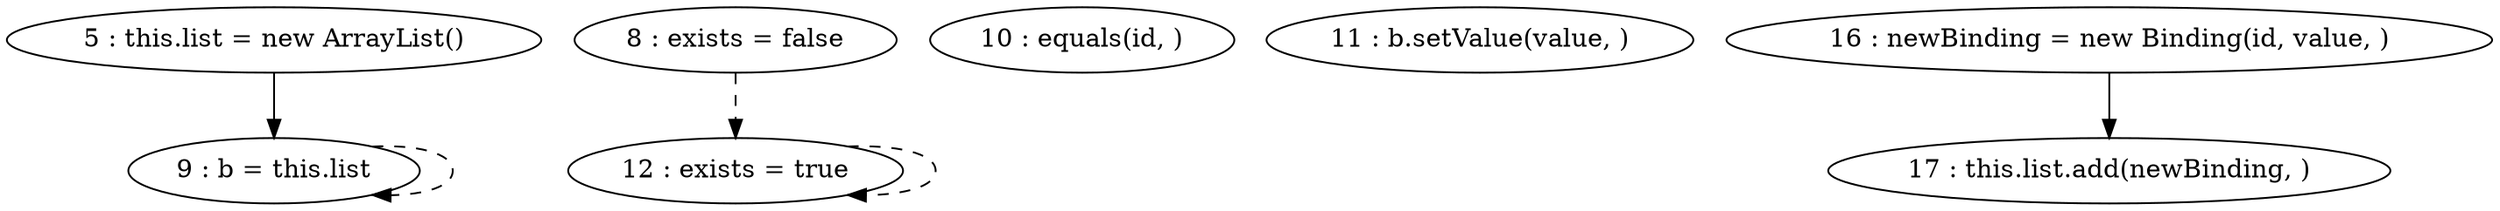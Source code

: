 digraph G {
"5 : this.list = new ArrayList()"
"5 : this.list = new ArrayList()" -> "9 : b = this.list"
"8 : exists = false"
"8 : exists = false" -> "12 : exists = true" [style=dashed]
"9 : b = this.list"
"9 : b = this.list" -> "9 : b = this.list" [style=dashed]
"10 : equals(id, )"
"11 : b.setValue(value, )"
"12 : exists = true"
"12 : exists = true" -> "12 : exists = true" [style=dashed]
"16 : newBinding = new Binding(id, value, )"
"16 : newBinding = new Binding(id, value, )" -> "17 : this.list.add(newBinding, )"
"17 : this.list.add(newBinding, )"
}